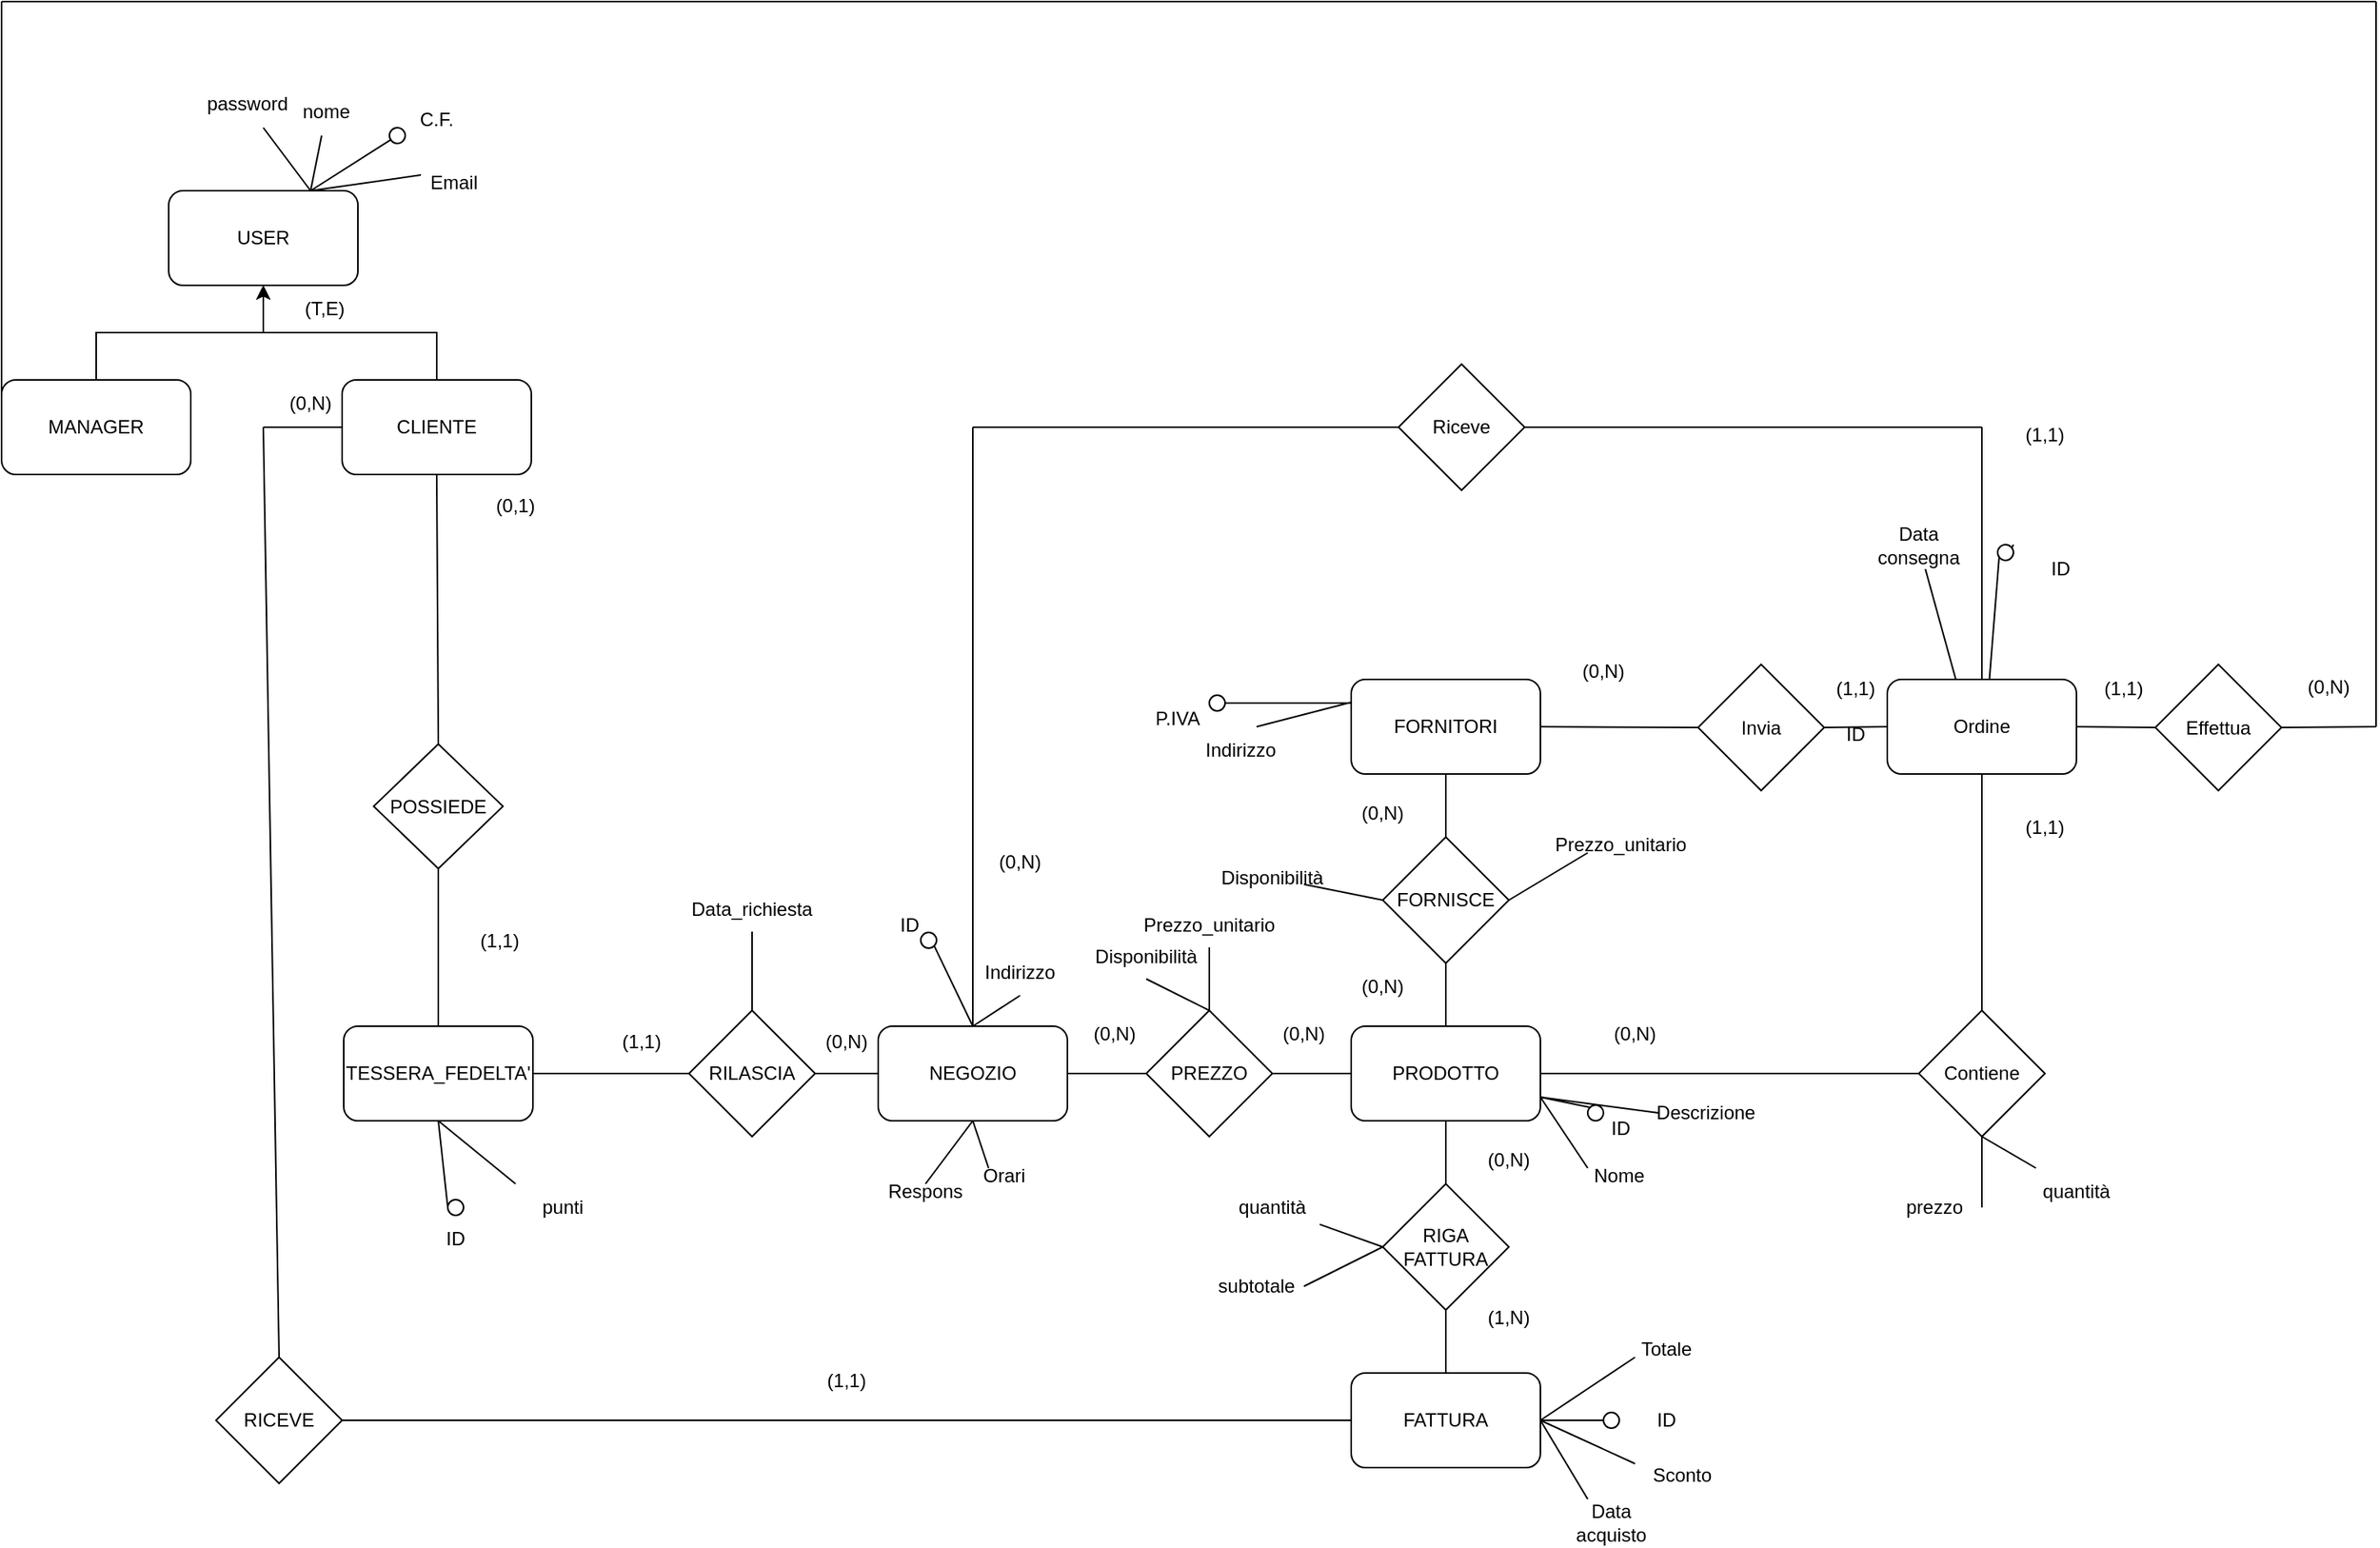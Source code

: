 <mxfile version="28.2.0">
  <diagram name="Pagina-1" id="AKDXOPPKQDUNT3Dliz_G">
    <mxGraphModel dx="1513" dy="1049" grid="1" gridSize="10" guides="1" tooltips="1" connect="1" arrows="1" fold="1" page="1" pageScale="1" pageWidth="827" pageHeight="1169" math="0" shadow="0">
      <root>
        <mxCell id="UuZtzR4BIgISt2Awv7rp-0" />
        <mxCell id="UuZtzR4BIgISt2Awv7rp-1" parent="UuZtzR4BIgISt2Awv7rp-0" />
        <mxCell id="7Egx3-XpAwzuQota39Eh-2" value="USER" style="rounded=1;whiteSpace=wrap;html=1;" vertex="1" parent="UuZtzR4BIgISt2Awv7rp-1">
          <mxGeometry x="400" y="370" width="120" height="60" as="geometry" />
        </mxCell>
        <mxCell id="7Egx3-XpAwzuQota39Eh-6" style="edgeStyle=orthogonalEdgeStyle;rounded=0;orthogonalLoop=1;jettySize=auto;html=1;exitX=0.5;exitY=0;exitDx=0;exitDy=0;entryX=0.5;entryY=1;entryDx=0;entryDy=0;" edge="1" parent="UuZtzR4BIgISt2Awv7rp-1" source="7Egx3-XpAwzuQota39Eh-7" target="7Egx3-XpAwzuQota39Eh-2">
          <mxGeometry relative="1" as="geometry" />
        </mxCell>
        <mxCell id="7Egx3-XpAwzuQota39Eh-7" value="CLIENTE" style="rounded=1;whiteSpace=wrap;html=1;" vertex="1" parent="UuZtzR4BIgISt2Awv7rp-1">
          <mxGeometry x="510" y="490" width="120" height="60" as="geometry" />
        </mxCell>
        <mxCell id="7Egx3-XpAwzuQota39Eh-8" style="edgeStyle=orthogonalEdgeStyle;rounded=0;orthogonalLoop=1;jettySize=auto;html=1;exitX=0.5;exitY=0;exitDx=0;exitDy=0;entryX=0.5;entryY=1;entryDx=0;entryDy=0;" edge="1" parent="UuZtzR4BIgISt2Awv7rp-1" source="7Egx3-XpAwzuQota39Eh-9" target="7Egx3-XpAwzuQota39Eh-2">
          <mxGeometry relative="1" as="geometry" />
        </mxCell>
        <mxCell id="7Egx3-XpAwzuQota39Eh-9" value="MANAGER" style="rounded=1;whiteSpace=wrap;html=1;" vertex="1" parent="UuZtzR4BIgISt2Awv7rp-1">
          <mxGeometry x="294" y="490" width="120" height="60" as="geometry" />
        </mxCell>
        <mxCell id="7Egx3-XpAwzuQota39Eh-12" value="" style="endArrow=none;html=1;rounded=0;exitX=0.5;exitY=0;exitDx=0;exitDy=0;entryX=0.5;entryY=1;entryDx=0;entryDy=0;" edge="1" parent="UuZtzR4BIgISt2Awv7rp-1" source="7Egx3-XpAwzuQota39Eh-124" target="7Egx3-XpAwzuQota39Eh-7">
          <mxGeometry width="50" height="50" relative="1" as="geometry">
            <mxPoint x="570" y="591" as="sourcePoint" />
            <mxPoint x="520" y="480" as="targetPoint" />
          </mxGeometry>
        </mxCell>
        <mxCell id="7Egx3-XpAwzuQota39Eh-13" value="(0,1)" style="text;html=1;align=center;verticalAlign=middle;whiteSpace=wrap;rounded=0;" vertex="1" parent="UuZtzR4BIgISt2Awv7rp-1">
          <mxGeometry x="590" y="554.5" width="60" height="30" as="geometry" />
        </mxCell>
        <mxCell id="7Egx3-XpAwzuQota39Eh-34" value="" style="endArrow=none;html=1;rounded=0;entryX=0;entryY=0.5;entryDx=0;entryDy=0;" edge="1" parent="UuZtzR4BIgISt2Awv7rp-1" target="7Egx3-XpAwzuQota39Eh-7">
          <mxGeometry width="50" height="50" relative="1" as="geometry">
            <mxPoint x="460" y="520" as="sourcePoint" />
            <mxPoint x="490" y="520" as="targetPoint" />
          </mxGeometry>
        </mxCell>
        <mxCell id="7Egx3-XpAwzuQota39Eh-35" value="" style="endArrow=none;html=1;rounded=0;exitX=0.5;exitY=0;exitDx=0;exitDy=0;" edge="1" parent="UuZtzR4BIgISt2Awv7rp-1" source="7Egx3-XpAwzuQota39Eh-151">
          <mxGeometry width="50" height="50" relative="1" as="geometry">
            <mxPoint x="460" y="920" as="sourcePoint" />
            <mxPoint x="460" y="520" as="targetPoint" />
          </mxGeometry>
        </mxCell>
        <mxCell id="7Egx3-XpAwzuQota39Eh-38" value="(0,N)" style="text;html=1;align=center;verticalAlign=middle;whiteSpace=wrap;rounded=0;" vertex="1" parent="UuZtzR4BIgISt2Awv7rp-1">
          <mxGeometry x="460" y="490" width="60" height="30" as="geometry" />
        </mxCell>
        <mxCell id="7Egx3-XpAwzuQota39Eh-46" value="" style="endArrow=none;html=1;rounded=0;exitX=0.75;exitY=0;exitDx=0;exitDy=0;" edge="1" parent="UuZtzR4BIgISt2Awv7rp-1" source="7Egx3-XpAwzuQota39Eh-2" target="7Egx3-XpAwzuQota39Eh-47">
          <mxGeometry width="50" height="50" relative="1" as="geometry">
            <mxPoint x="520" y="340" as="sourcePoint" />
            <mxPoint x="570" y="320" as="targetPoint" />
          </mxGeometry>
        </mxCell>
        <mxCell id="7Egx3-XpAwzuQota39Eh-47" value="" style="ellipse;whiteSpace=wrap;html=1;aspect=fixed;" vertex="1" parent="UuZtzR4BIgISt2Awv7rp-1">
          <mxGeometry x="540" y="330" width="10" height="10" as="geometry" />
        </mxCell>
        <mxCell id="7Egx3-XpAwzuQota39Eh-48" value="C.F." style="text;html=1;align=center;verticalAlign=middle;whiteSpace=wrap;rounded=0;" vertex="1" parent="UuZtzR4BIgISt2Awv7rp-1">
          <mxGeometry x="540" y="310" width="60" height="30" as="geometry" />
        </mxCell>
        <mxCell id="7Egx3-XpAwzuQota39Eh-49" value="" style="endArrow=none;html=1;rounded=0;" edge="1" parent="UuZtzR4BIgISt2Awv7rp-1" target="7Egx3-XpAwzuQota39Eh-50">
          <mxGeometry width="50" height="50" relative="1" as="geometry">
            <mxPoint x="490" y="370" as="sourcePoint" />
            <mxPoint x="500" y="320" as="targetPoint" />
          </mxGeometry>
        </mxCell>
        <mxCell id="7Egx3-XpAwzuQota39Eh-50" value="nome" style="text;html=1;align=center;verticalAlign=middle;whiteSpace=wrap;rounded=0;" vertex="1" parent="UuZtzR4BIgISt2Awv7rp-1">
          <mxGeometry x="470" y="305" width="60" height="30" as="geometry" />
        </mxCell>
        <mxCell id="7Egx3-XpAwzuQota39Eh-69" value="ID" style="text;html=1;align=center;verticalAlign=middle;whiteSpace=wrap;rounded=0;" vertex="1" parent="UuZtzR4BIgISt2Awv7rp-1">
          <mxGeometry x="1440" y="700" width="60" height="30" as="geometry" />
        </mxCell>
        <mxCell id="7Egx3-XpAwzuQota39Eh-102" value="(T,E)" style="text;html=1;align=center;verticalAlign=middle;whiteSpace=wrap;rounded=0;" vertex="1" parent="UuZtzR4BIgISt2Awv7rp-1">
          <mxGeometry x="469" y="430" width="60" height="30" as="geometry" />
        </mxCell>
        <mxCell id="7Egx3-XpAwzuQota39Eh-103" value="" style="endArrow=none;html=1;rounded=0;exitX=0;exitY=0.5;exitDx=0;exitDy=0;" edge="1" parent="UuZtzR4BIgISt2Awv7rp-1" source="7Egx3-XpAwzuQota39Eh-9">
          <mxGeometry width="50" height="50" relative="1" as="geometry">
            <mxPoint x="810" y="600" as="sourcePoint" />
            <mxPoint x="294" y="250" as="targetPoint" />
          </mxGeometry>
        </mxCell>
        <mxCell id="7Egx3-XpAwzuQota39Eh-104" value="" style="endArrow=none;html=1;rounded=0;" edge="1" parent="UuZtzR4BIgISt2Awv7rp-1">
          <mxGeometry width="50" height="50" relative="1" as="geometry">
            <mxPoint x="294" y="250" as="sourcePoint" />
            <mxPoint x="1800" y="250" as="targetPoint" />
          </mxGeometry>
        </mxCell>
        <mxCell id="7Egx3-XpAwzuQota39Eh-109" value="" style="endArrow=none;html=1;rounded=0;fontSize=12;startSize=8;endSize=8;curved=1;exitX=0.75;exitY=0;exitDx=0;exitDy=0;" edge="1" parent="UuZtzR4BIgISt2Awv7rp-1" source="7Egx3-XpAwzuQota39Eh-2">
          <mxGeometry width="50" height="50" relative="1" as="geometry">
            <mxPoint x="500" y="370" as="sourcePoint" />
            <mxPoint x="460" y="330" as="targetPoint" />
          </mxGeometry>
        </mxCell>
        <mxCell id="7Egx3-XpAwzuQota39Eh-110" value="" style="endArrow=none;html=1;rounded=0;fontSize=12;startSize=8;endSize=8;curved=1;exitX=0.75;exitY=0;exitDx=0;exitDy=0;" edge="1" parent="UuZtzR4BIgISt2Awv7rp-1" source="7Egx3-XpAwzuQota39Eh-2">
          <mxGeometry width="50" height="50" relative="1" as="geometry">
            <mxPoint x="490" y="510" as="sourcePoint" />
            <mxPoint x="560" y="360" as="targetPoint" />
          </mxGeometry>
        </mxCell>
        <mxCell id="7Egx3-XpAwzuQota39Eh-111" value="password" style="text;html=1;align=center;verticalAlign=middle;whiteSpace=wrap;rounded=0;" vertex="1" parent="UuZtzR4BIgISt2Awv7rp-1">
          <mxGeometry x="420" y="300" width="60" height="30" as="geometry" />
        </mxCell>
        <mxCell id="7Egx3-XpAwzuQota39Eh-112" value="Email" style="text;html=1;align=center;verticalAlign=middle;whiteSpace=wrap;rounded=0;" vertex="1" parent="UuZtzR4BIgISt2Awv7rp-1">
          <mxGeometry x="551" y="350" width="60" height="30" as="geometry" />
        </mxCell>
        <mxCell id="7Egx3-XpAwzuQota39Eh-118" value="NEGOZIO" style="rounded=1;whiteSpace=wrap;html=1;" vertex="1" parent="UuZtzR4BIgISt2Awv7rp-1">
          <mxGeometry x="850" y="900" width="120" height="60" as="geometry" />
        </mxCell>
        <mxCell id="7Egx3-XpAwzuQota39Eh-119" value="PRODOTTO" style="rounded=1;whiteSpace=wrap;html=1;" vertex="1" parent="UuZtzR4BIgISt2Awv7rp-1">
          <mxGeometry x="1150" y="900" width="120" height="60" as="geometry" />
        </mxCell>
        <mxCell id="7Egx3-XpAwzuQota39Eh-120" value="FORNITORI" style="rounded=1;whiteSpace=wrap;html=1;" vertex="1" parent="UuZtzR4BIgISt2Awv7rp-1">
          <mxGeometry x="1150" y="680" width="120" height="60" as="geometry" />
        </mxCell>
        <mxCell id="7Egx3-XpAwzuQota39Eh-121" value="FATTURA" style="rounded=1;whiteSpace=wrap;html=1;" vertex="1" parent="UuZtzR4BIgISt2Awv7rp-1">
          <mxGeometry x="1150" y="1120" width="120" height="60" as="geometry" />
        </mxCell>
        <mxCell id="7Egx3-XpAwzuQota39Eh-122" value="TESSERA_FEDELTA&#39;" style="rounded=1;whiteSpace=wrap;html=1;" vertex="1" parent="UuZtzR4BIgISt2Awv7rp-1">
          <mxGeometry x="511" y="900" width="120" height="60" as="geometry" />
        </mxCell>
        <mxCell id="7Egx3-XpAwzuQota39Eh-124" value="POSSIEDE" style="rhombus;whiteSpace=wrap;html=1;" vertex="1" parent="UuZtzR4BIgISt2Awv7rp-1">
          <mxGeometry x="530" y="721" width="82" height="79" as="geometry" />
        </mxCell>
        <mxCell id="7Egx3-XpAwzuQota39Eh-125" value="" style="endArrow=none;html=1;rounded=0;exitX=0.5;exitY=0;exitDx=0;exitDy=0;entryX=0.5;entryY=1;entryDx=0;entryDy=0;" edge="1" parent="UuZtzR4BIgISt2Awv7rp-1" source="7Egx3-XpAwzuQota39Eh-122" target="7Egx3-XpAwzuQota39Eh-124">
          <mxGeometry width="50" height="50" relative="1" as="geometry">
            <mxPoint x="550" y="720" as="sourcePoint" />
            <mxPoint x="600" y="670" as="targetPoint" />
          </mxGeometry>
        </mxCell>
        <mxCell id="7Egx3-XpAwzuQota39Eh-128" value="(1,1)" style="text;html=1;align=center;verticalAlign=middle;whiteSpace=wrap;rounded=0;" vertex="1" parent="UuZtzR4BIgISt2Awv7rp-1">
          <mxGeometry x="580" y="830.5" width="60" height="30" as="geometry" />
        </mxCell>
        <mxCell id="7Egx3-XpAwzuQota39Eh-129" value="" style="endArrow=none;html=1;rounded=0;exitX=1;exitY=0.5;exitDx=0;exitDy=0;entryX=0;entryY=0.5;entryDx=0;entryDy=0;" edge="1" parent="UuZtzR4BIgISt2Awv7rp-1" source="7Egx3-XpAwzuQota39Eh-118" target="7Egx3-XpAwzuQota39Eh-130">
          <mxGeometry width="50" height="50" relative="1" as="geometry">
            <mxPoint x="970" y="940" as="sourcePoint" />
            <mxPoint x="1020" y="890" as="targetPoint" />
          </mxGeometry>
        </mxCell>
        <mxCell id="7Egx3-XpAwzuQota39Eh-130" value="PREZZO" style="rhombus;whiteSpace=wrap;html=1;" vertex="1" parent="UuZtzR4BIgISt2Awv7rp-1">
          <mxGeometry x="1020" y="890" width="80" height="80" as="geometry" />
        </mxCell>
        <mxCell id="7Egx3-XpAwzuQota39Eh-131" value="" style="endArrow=none;html=1;rounded=0;entryX=0;entryY=0.5;entryDx=0;entryDy=0;exitX=1;exitY=0.5;exitDx=0;exitDy=0;" edge="1" parent="UuZtzR4BIgISt2Awv7rp-1" source="7Egx3-XpAwzuQota39Eh-130" target="7Egx3-XpAwzuQota39Eh-119">
          <mxGeometry width="50" height="50" relative="1" as="geometry">
            <mxPoint x="1100" y="930" as="sourcePoint" />
            <mxPoint x="1150" y="880" as="targetPoint" />
          </mxGeometry>
        </mxCell>
        <mxCell id="7Egx3-XpAwzuQota39Eh-132" value="FORNISCE" style="rhombus;whiteSpace=wrap;html=1;" vertex="1" parent="UuZtzR4BIgISt2Awv7rp-1">
          <mxGeometry x="1170" y="780" width="80" height="80" as="geometry" />
        </mxCell>
        <mxCell id="7Egx3-XpAwzuQota39Eh-133" value="" style="endArrow=none;html=1;rounded=0;exitX=0.5;exitY=0;exitDx=0;exitDy=0;entryX=0.5;entryY=1;entryDx=0;entryDy=0;" edge="1" parent="UuZtzR4BIgISt2Awv7rp-1" source="7Egx3-XpAwzuQota39Eh-119" target="7Egx3-XpAwzuQota39Eh-132">
          <mxGeometry width="50" height="50" relative="1" as="geometry">
            <mxPoint x="1280" y="930" as="sourcePoint" />
            <mxPoint x="1330" y="880" as="targetPoint" />
          </mxGeometry>
        </mxCell>
        <mxCell id="7Egx3-XpAwzuQota39Eh-134" value="" style="endArrow=none;html=1;rounded=0;exitX=0.5;exitY=0;exitDx=0;exitDy=0;entryX=0.5;entryY=1;entryDx=0;entryDy=0;" edge="1" parent="UuZtzR4BIgISt2Awv7rp-1" source="7Egx3-XpAwzuQota39Eh-132" target="7Egx3-XpAwzuQota39Eh-120">
          <mxGeometry width="50" height="50" relative="1" as="geometry">
            <mxPoint x="1400" y="930" as="sourcePoint" />
            <mxPoint x="1450" y="880" as="targetPoint" />
          </mxGeometry>
        </mxCell>
        <mxCell id="7Egx3-XpAwzuQota39Eh-135" value="RILASCIA" style="rhombus;whiteSpace=wrap;html=1;" vertex="1" parent="UuZtzR4BIgISt2Awv7rp-1">
          <mxGeometry x="730" y="890" width="80" height="80" as="geometry" />
        </mxCell>
        <mxCell id="7Egx3-XpAwzuQota39Eh-136" value="" style="endArrow=none;html=1;rounded=0;exitX=1;exitY=0.5;exitDx=0;exitDy=0;entryX=0;entryY=0.5;entryDx=0;entryDy=0;" edge="1" parent="UuZtzR4BIgISt2Awv7rp-1" source="7Egx3-XpAwzuQota39Eh-122" target="7Egx3-XpAwzuQota39Eh-135">
          <mxGeometry width="50" height="50" relative="1" as="geometry">
            <mxPoint x="725" y="930" as="sourcePoint" />
            <mxPoint x="775" y="880" as="targetPoint" />
          </mxGeometry>
        </mxCell>
        <mxCell id="7Egx3-XpAwzuQota39Eh-137" value="" style="endArrow=none;html=1;rounded=0;exitX=1;exitY=0.5;exitDx=0;exitDy=0;entryX=0;entryY=0.5;entryDx=0;entryDy=0;" edge="1" parent="UuZtzR4BIgISt2Awv7rp-1" source="7Egx3-XpAwzuQota39Eh-135" target="7Egx3-XpAwzuQota39Eh-118">
          <mxGeometry width="50" height="50" relative="1" as="geometry">
            <mxPoint x="790" y="890" as="sourcePoint" />
            <mxPoint x="840" y="840" as="targetPoint" />
          </mxGeometry>
        </mxCell>
        <mxCell id="7Egx3-XpAwzuQota39Eh-138" value="RIGA FATTURA" style="rhombus;whiteSpace=wrap;html=1;" vertex="1" parent="UuZtzR4BIgISt2Awv7rp-1">
          <mxGeometry x="1170" y="1000" width="80" height="80" as="geometry" />
        </mxCell>
        <mxCell id="7Egx3-XpAwzuQota39Eh-139" value="" style="endArrow=none;html=1;rounded=0;exitX=0.5;exitY=0;exitDx=0;exitDy=0;entryX=0.5;entryY=1;entryDx=0;entryDy=0;" edge="1" parent="UuZtzR4BIgISt2Awv7rp-1" source="7Egx3-XpAwzuQota39Eh-138" target="7Egx3-XpAwzuQota39Eh-119">
          <mxGeometry width="50" height="50" relative="1" as="geometry">
            <mxPoint x="1140" y="990" as="sourcePoint" />
            <mxPoint x="1190" y="940" as="targetPoint" />
          </mxGeometry>
        </mxCell>
        <mxCell id="7Egx3-XpAwzuQota39Eh-140" value="" style="endArrow=none;html=1;rounded=0;entryX=0.5;entryY=0;entryDx=0;entryDy=0;exitX=0.5;exitY=1;exitDx=0;exitDy=0;" edge="1" parent="UuZtzR4BIgISt2Awv7rp-1" source="7Egx3-XpAwzuQota39Eh-138" target="7Egx3-XpAwzuQota39Eh-121">
          <mxGeometry width="50" height="50" relative="1" as="geometry">
            <mxPoint x="1170" y="1100" as="sourcePoint" />
            <mxPoint x="1190" y="940" as="targetPoint" />
          </mxGeometry>
        </mxCell>
        <mxCell id="7Egx3-XpAwzuQota39Eh-141" value="Invia" style="rhombus;whiteSpace=wrap;html=1;" vertex="1" parent="UuZtzR4BIgISt2Awv7rp-1">
          <mxGeometry x="1370" y="670.5" width="80" height="80" as="geometry" />
        </mxCell>
        <mxCell id="7Egx3-XpAwzuQota39Eh-142" value="" style="endArrow=none;html=1;rounded=0;exitX=1;exitY=0.5;exitDx=0;exitDy=0;entryX=0;entryY=0.5;entryDx=0;entryDy=0;" edge="1" parent="UuZtzR4BIgISt2Awv7rp-1" source="7Egx3-XpAwzuQota39Eh-120" target="7Egx3-XpAwzuQota39Eh-141">
          <mxGeometry width="50" height="50" relative="1" as="geometry">
            <mxPoint x="1140" y="990" as="sourcePoint" />
            <mxPoint x="1190" y="940" as="targetPoint" />
          </mxGeometry>
        </mxCell>
        <mxCell id="7Egx3-XpAwzuQota39Eh-143" value="" style="endArrow=none;html=1;rounded=0;exitX=1;exitY=0.5;exitDx=0;exitDy=0;entryX=0;entryY=0.5;entryDx=0;entryDy=0;" edge="1" parent="UuZtzR4BIgISt2Awv7rp-1" source="7Egx3-XpAwzuQota39Eh-119" target="7Egx3-XpAwzuQota39Eh-224">
          <mxGeometry width="50" height="50" relative="1" as="geometry">
            <mxPoint x="1140" y="990" as="sourcePoint" />
            <mxPoint x="1430" y="930" as="targetPoint" />
          </mxGeometry>
        </mxCell>
        <mxCell id="7Egx3-XpAwzuQota39Eh-144" value="(0,N)" style="text;html=1;align=center;verticalAlign=middle;whiteSpace=wrap;rounded=0;" vertex="1" parent="UuZtzR4BIgISt2Awv7rp-1">
          <mxGeometry x="810" y="900" width="40" height="20" as="geometry" />
        </mxCell>
        <mxCell id="7Egx3-XpAwzuQota39Eh-145" value="(1,1)" style="text;html=1;align=center;verticalAlign=middle;whiteSpace=wrap;rounded=0;" vertex="1" parent="UuZtzR4BIgISt2Awv7rp-1">
          <mxGeometry x="680" y="900" width="40" height="20" as="geometry" />
        </mxCell>
        <mxCell id="7Egx3-XpAwzuQota39Eh-146" value="(0,N)" style="text;html=1;align=center;verticalAlign=middle;whiteSpace=wrap;rounded=0;" vertex="1" parent="UuZtzR4BIgISt2Awv7rp-1">
          <mxGeometry x="970" y="890" width="60" height="30" as="geometry" />
        </mxCell>
        <mxCell id="7Egx3-XpAwzuQota39Eh-147" value="(0,N)" style="text;html=1;align=center;verticalAlign=middle;whiteSpace=wrap;rounded=0;" vertex="1" parent="UuZtzR4BIgISt2Awv7rp-1">
          <mxGeometry x="1090" y="890" width="60" height="30" as="geometry" />
        </mxCell>
        <mxCell id="7Egx3-XpAwzuQota39Eh-150" value="" style="endArrow=none;html=1;rounded=0;entryX=0;entryY=0.5;entryDx=0;entryDy=0;exitX=1;exitY=0.5;exitDx=0;exitDy=0;" edge="1" parent="UuZtzR4BIgISt2Awv7rp-1" source="7Egx3-XpAwzuQota39Eh-151" target="7Egx3-XpAwzuQota39Eh-121">
          <mxGeometry width="50" height="50" relative="1" as="geometry">
            <mxPoint x="630" y="1150" as="sourcePoint" />
            <mxPoint x="850" y="930" as="targetPoint" />
          </mxGeometry>
        </mxCell>
        <mxCell id="7Egx3-XpAwzuQota39Eh-151" value="RICEVE" style="rhombus;whiteSpace=wrap;html=1;" vertex="1" parent="UuZtzR4BIgISt2Awv7rp-1">
          <mxGeometry x="430" y="1110" width="80" height="80" as="geometry" />
        </mxCell>
        <mxCell id="7Egx3-XpAwzuQota39Eh-153" value="(1,1)" style="text;html=1;align=center;verticalAlign=middle;whiteSpace=wrap;rounded=0;" vertex="1" parent="UuZtzR4BIgISt2Awv7rp-1">
          <mxGeometry x="800" y="1110" width="60" height="30" as="geometry" />
        </mxCell>
        <mxCell id="7Egx3-XpAwzuQota39Eh-154" value="(1,N)" style="text;html=1;align=center;verticalAlign=middle;whiteSpace=wrap;rounded=0;" vertex="1" parent="UuZtzR4BIgISt2Awv7rp-1">
          <mxGeometry x="1220" y="1070" width="60" height="30" as="geometry" />
        </mxCell>
        <mxCell id="7Egx3-XpAwzuQota39Eh-155" value="(0,N)" style="text;html=1;align=center;verticalAlign=middle;whiteSpace=wrap;rounded=0;" vertex="1" parent="UuZtzR4BIgISt2Awv7rp-1">
          <mxGeometry x="1220" y="970" width="60" height="30" as="geometry" />
        </mxCell>
        <mxCell id="7Egx3-XpAwzuQota39Eh-156" value="(0,N)" style="text;html=1;align=center;verticalAlign=middle;whiteSpace=wrap;rounded=0;" vertex="1" parent="UuZtzR4BIgISt2Awv7rp-1">
          <mxGeometry x="1140" y="860" width="60" height="30" as="geometry" />
        </mxCell>
        <mxCell id="7Egx3-XpAwzuQota39Eh-157" value="(0,N)" style="text;html=1;align=center;verticalAlign=middle;whiteSpace=wrap;rounded=0;" vertex="1" parent="UuZtzR4BIgISt2Awv7rp-1">
          <mxGeometry x="1140" y="750" width="60" height="30" as="geometry" />
        </mxCell>
        <mxCell id="7Egx3-XpAwzuQota39Eh-158" value="(0,N)" style="text;html=1;align=center;verticalAlign=middle;whiteSpace=wrap;rounded=0;" vertex="1" parent="UuZtzR4BIgISt2Awv7rp-1">
          <mxGeometry x="1280" y="660" width="60" height="30" as="geometry" />
        </mxCell>
        <mxCell id="7Egx3-XpAwzuQota39Eh-159" value="(0,N)" style="text;html=1;align=center;verticalAlign=middle;whiteSpace=wrap;rounded=0;" vertex="1" parent="UuZtzR4BIgISt2Awv7rp-1">
          <mxGeometry x="1300" y="890" width="60" height="30" as="geometry" />
        </mxCell>
        <mxCell id="7Egx3-XpAwzuQota39Eh-165" value="" style="endArrow=none;html=1;rounded=0;entryX=0.5;entryY=1;entryDx=0;entryDy=0;exitX=0;exitY=0.5;exitDx=0;exitDy=0;" edge="1" parent="UuZtzR4BIgISt2Awv7rp-1" target="7Egx3-XpAwzuQota39Eh-122" source="7Egx3-XpAwzuQota39Eh-166">
          <mxGeometry width="50" height="50" relative="1" as="geometry">
            <mxPoint x="650" y="1000" as="sourcePoint" />
            <mxPoint x="659" y="980" as="targetPoint" />
          </mxGeometry>
        </mxCell>
        <mxCell id="7Egx3-XpAwzuQota39Eh-166" value="" style="ellipse;whiteSpace=wrap;html=1;aspect=fixed;" vertex="1" parent="UuZtzR4BIgISt2Awv7rp-1">
          <mxGeometry x="577" y="1010" width="10" height="10" as="geometry" />
        </mxCell>
        <mxCell id="7Egx3-XpAwzuQota39Eh-167" value="ID" style="text;html=1;align=center;verticalAlign=middle;whiteSpace=wrap;rounded=0;" vertex="1" parent="UuZtzR4BIgISt2Awv7rp-1">
          <mxGeometry x="552" y="1020" width="60" height="30" as="geometry" />
        </mxCell>
        <mxCell id="7Egx3-XpAwzuQota39Eh-168" value="" style="endArrow=none;html=1;rounded=0;exitX=0.5;exitY=1;exitDx=0;exitDy=0;entryX=0;entryY=0;entryDx=0;entryDy=0;" edge="1" parent="UuZtzR4BIgISt2Awv7rp-1" source="7Egx3-XpAwzuQota39Eh-122" target="7Egx3-XpAwzuQota39Eh-169">
          <mxGeometry width="50" height="50" relative="1" as="geometry">
            <mxPoint x="720" y="950" as="sourcePoint" />
            <mxPoint x="680" y="990" as="targetPoint" />
          </mxGeometry>
        </mxCell>
        <mxCell id="7Egx3-XpAwzuQota39Eh-169" value="punti" style="text;html=1;align=center;verticalAlign=middle;whiteSpace=wrap;rounded=0;" vertex="1" parent="UuZtzR4BIgISt2Awv7rp-1">
          <mxGeometry x="620" y="1000" width="60" height="30" as="geometry" />
        </mxCell>
        <mxCell id="7Egx3-XpAwzuQota39Eh-170" value="" style="endArrow=none;html=1;rounded=0;entryX=0.5;entryY=0;entryDx=0;entryDy=0;exitX=1;exitY=1;exitDx=0;exitDy=0;" edge="1" parent="UuZtzR4BIgISt2Awv7rp-1" source="7Egx3-XpAwzuQota39Eh-171" target="7Egx3-XpAwzuQota39Eh-118">
          <mxGeometry width="50" height="50" relative="1" as="geometry">
            <mxPoint x="880" y="850" as="sourcePoint" />
            <mxPoint x="900" y="890" as="targetPoint" />
          </mxGeometry>
        </mxCell>
        <mxCell id="7Egx3-XpAwzuQota39Eh-171" value="" style="ellipse;whiteSpace=wrap;html=1;aspect=fixed;" vertex="1" parent="UuZtzR4BIgISt2Awv7rp-1">
          <mxGeometry x="877" y="840.5" width="10" height="10" as="geometry" />
        </mxCell>
        <mxCell id="7Egx3-XpAwzuQota39Eh-172" value="" style="ellipse;whiteSpace=wrap;html=1;aspect=fixed;" vertex="1" parent="UuZtzR4BIgISt2Awv7rp-1">
          <mxGeometry x="1300" y="950" width="10" height="10" as="geometry" />
        </mxCell>
        <mxCell id="7Egx3-XpAwzuQota39Eh-173" value="" style="endArrow=none;html=1;rounded=0;exitX=1;exitY=0.75;exitDx=0;exitDy=0;entryX=0;entryY=0;entryDx=0;entryDy=0;" edge="1" parent="UuZtzR4BIgISt2Awv7rp-1" source="7Egx3-XpAwzuQota39Eh-119" target="7Egx3-XpAwzuQota39Eh-172">
          <mxGeometry width="50" height="50" relative="1" as="geometry">
            <mxPoint x="1060" y="940" as="sourcePoint" />
            <mxPoint x="1110" y="890" as="targetPoint" />
          </mxGeometry>
        </mxCell>
        <mxCell id="7Egx3-XpAwzuQota39Eh-174" value="" style="endArrow=none;html=1;rounded=0;entryX=0;entryY=0.25;entryDx=0;entryDy=0;" edge="1" parent="UuZtzR4BIgISt2Awv7rp-1" target="7Egx3-XpAwzuQota39Eh-120">
          <mxGeometry width="50" height="50" relative="1" as="geometry">
            <mxPoint x="1070" y="695" as="sourcePoint" />
            <mxPoint x="1110" y="890" as="targetPoint" />
          </mxGeometry>
        </mxCell>
        <mxCell id="7Egx3-XpAwzuQota39Eh-175" value="" style="endArrow=none;html=1;rounded=0;exitX=0;exitY=0;exitDx=0;exitDy=0;entryX=0.5;entryY=1;entryDx=0;entryDy=0;" edge="1" parent="UuZtzR4BIgISt2Awv7rp-1" source="7Egx3-XpAwzuQota39Eh-223" target="7Egx3-XpAwzuQota39Eh-216">
          <mxGeometry width="50" height="50" relative="1" as="geometry">
            <mxPoint x="1690" y="820.5" as="sourcePoint" />
            <mxPoint x="1610" y="780" as="targetPoint" />
          </mxGeometry>
        </mxCell>
        <mxCell id="7Egx3-XpAwzuQota39Eh-176" value="" style="endArrow=none;html=1;rounded=0;exitX=1;exitY=0.5;exitDx=0;exitDy=0;" edge="1" parent="UuZtzR4BIgISt2Awv7rp-1" source="7Egx3-XpAwzuQota39Eh-121">
          <mxGeometry width="50" height="50" relative="1" as="geometry">
            <mxPoint x="1240" y="940" as="sourcePoint" />
            <mxPoint x="1310" y="1150" as="targetPoint" />
          </mxGeometry>
        </mxCell>
        <mxCell id="7Egx3-XpAwzuQota39Eh-177" value="" style="ellipse;whiteSpace=wrap;html=1;aspect=fixed;" vertex="1" parent="UuZtzR4BIgISt2Awv7rp-1">
          <mxGeometry x="1310" y="1145" width="10" height="10" as="geometry" />
        </mxCell>
        <mxCell id="7Egx3-XpAwzuQota39Eh-178" value="" style="ellipse;whiteSpace=wrap;html=1;aspect=fixed;" vertex="1" parent="UuZtzR4BIgISt2Awv7rp-1">
          <mxGeometry x="1060" y="690" width="10" height="10" as="geometry" />
        </mxCell>
        <mxCell id="7Egx3-XpAwzuQota39Eh-179" value="ID" style="text;html=1;align=center;verticalAlign=middle;whiteSpace=wrap;rounded=0;" vertex="1" parent="UuZtzR4BIgISt2Awv7rp-1">
          <mxGeometry x="1320" y="1135" width="60" height="30" as="geometry" />
        </mxCell>
        <mxCell id="7Egx3-XpAwzuQota39Eh-180" value="ID" style="text;html=1;align=center;verticalAlign=middle;whiteSpace=wrap;rounded=0;" vertex="1" parent="UuZtzR4BIgISt2Awv7rp-1">
          <mxGeometry x="1291" y="950" width="60" height="30" as="geometry" />
        </mxCell>
        <mxCell id="7Egx3-XpAwzuQota39Eh-181" value="P.IVA" style="text;html=1;align=center;verticalAlign=middle;whiteSpace=wrap;rounded=0;" vertex="1" parent="UuZtzR4BIgISt2Awv7rp-1">
          <mxGeometry x="1010" y="690" width="60" height="30" as="geometry" />
        </mxCell>
        <mxCell id="7Egx3-XpAwzuQota39Eh-182" value="ID" style="text;html=1;align=center;verticalAlign=middle;whiteSpace=wrap;rounded=0;" vertex="1" parent="UuZtzR4BIgISt2Awv7rp-1">
          <mxGeometry x="1570" y="594.5" width="60" height="30" as="geometry" />
        </mxCell>
        <mxCell id="7Egx3-XpAwzuQota39Eh-183" value="ID" style="text;html=1;align=center;verticalAlign=middle;whiteSpace=wrap;rounded=0;" vertex="1" parent="UuZtzR4BIgISt2Awv7rp-1">
          <mxGeometry x="840" y="820.5" width="60" height="30" as="geometry" />
        </mxCell>
        <mxCell id="7Egx3-XpAwzuQota39Eh-184" value="" style="endArrow=none;html=1;rounded=0;exitX=0.5;exitY=0;exitDx=0;exitDy=0;entryX=0.5;entryY=1;entryDx=0;entryDy=0;" edge="1" parent="UuZtzR4BIgISt2Awv7rp-1" source="7Egx3-XpAwzuQota39Eh-118" target="7Egx3-XpAwzuQota39Eh-185">
          <mxGeometry width="50" height="50" relative="1" as="geometry">
            <mxPoint x="970" y="930" as="sourcePoint" />
            <mxPoint x="910" y="870" as="targetPoint" />
          </mxGeometry>
        </mxCell>
        <mxCell id="7Egx3-XpAwzuQota39Eh-185" value="Indirizzo" style="text;html=1;align=center;verticalAlign=middle;whiteSpace=wrap;rounded=0;" vertex="1" parent="UuZtzR4BIgISt2Awv7rp-1">
          <mxGeometry x="910" y="850.5" width="60" height="30" as="geometry" />
        </mxCell>
        <mxCell id="7Egx3-XpAwzuQota39Eh-186" value="" style="endArrow=none;html=1;rounded=0;exitX=0.5;exitY=1;exitDx=0;exitDy=0;" edge="1" parent="UuZtzR4BIgISt2Awv7rp-1" source="7Egx3-XpAwzuQota39Eh-118">
          <mxGeometry width="50" height="50" relative="1" as="geometry">
            <mxPoint x="880" y="910" as="sourcePoint" />
            <mxPoint x="880" y="1000" as="targetPoint" />
          </mxGeometry>
        </mxCell>
        <mxCell id="7Egx3-XpAwzuQota39Eh-187" value="Respons" style="text;html=1;align=center;verticalAlign=middle;whiteSpace=wrap;rounded=0;" vertex="1" parent="UuZtzR4BIgISt2Awv7rp-1">
          <mxGeometry x="850" y="990" width="60" height="30" as="geometry" />
        </mxCell>
        <mxCell id="7Egx3-XpAwzuQota39Eh-188" value="" style="endArrow=none;html=1;rounded=0;exitX=0.5;exitY=1;exitDx=0;exitDy=0;" edge="1" parent="UuZtzR4BIgISt2Awv7rp-1" source="7Egx3-XpAwzuQota39Eh-118">
          <mxGeometry width="50" height="50" relative="1" as="geometry">
            <mxPoint x="880" y="910" as="sourcePoint" />
            <mxPoint x="920" y="990" as="targetPoint" />
          </mxGeometry>
        </mxCell>
        <mxCell id="7Egx3-XpAwzuQota39Eh-189" value="Orari" style="text;html=1;align=center;verticalAlign=middle;whiteSpace=wrap;rounded=0;" vertex="1" parent="UuZtzR4BIgISt2Awv7rp-1">
          <mxGeometry x="900" y="980" width="60" height="30" as="geometry" />
        </mxCell>
        <mxCell id="7Egx3-XpAwzuQota39Eh-190" value="" style="endArrow=none;html=1;rounded=0;" edge="1" parent="UuZtzR4BIgISt2Awv7rp-1">
          <mxGeometry width="50" height="50" relative="1" as="geometry">
            <mxPoint x="1090" y="710" as="sourcePoint" />
            <mxPoint x="1150" y="694.5" as="targetPoint" />
          </mxGeometry>
        </mxCell>
        <mxCell id="7Egx3-XpAwzuQota39Eh-191" value="Indirizzo" style="text;html=1;align=center;verticalAlign=middle;whiteSpace=wrap;rounded=0;" vertex="1" parent="UuZtzR4BIgISt2Awv7rp-1">
          <mxGeometry x="1050" y="710" width="60" height="30" as="geometry" />
        </mxCell>
        <mxCell id="7Egx3-XpAwzuQota39Eh-192" value="" style="endArrow=none;html=1;rounded=0;entryX=1;entryY=0.75;entryDx=0;entryDy=0;" edge="1" parent="UuZtzR4BIgISt2Awv7rp-1" target="7Egx3-XpAwzuQota39Eh-119">
          <mxGeometry width="50" height="50" relative="1" as="geometry">
            <mxPoint x="1300" y="990" as="sourcePoint" />
            <mxPoint x="1360" y="980" as="targetPoint" />
          </mxGeometry>
        </mxCell>
        <mxCell id="7Egx3-XpAwzuQota39Eh-193" value="Nome" style="text;html=1;align=center;verticalAlign=middle;whiteSpace=wrap;rounded=0;" vertex="1" parent="UuZtzR4BIgISt2Awv7rp-1">
          <mxGeometry x="1290" y="980" width="60" height="30" as="geometry" />
        </mxCell>
        <mxCell id="7Egx3-XpAwzuQota39Eh-194" value="" style="endArrow=none;html=1;rounded=0;exitX=1;exitY=0.75;exitDx=0;exitDy=0;entryX=0;entryY=0.5;entryDx=0;entryDy=0;" edge="1" parent="UuZtzR4BIgISt2Awv7rp-1" source="7Egx3-XpAwzuQota39Eh-119" target="7Egx3-XpAwzuQota39Eh-195">
          <mxGeometry width="50" height="50" relative="1" as="geometry">
            <mxPoint x="980" y="910" as="sourcePoint" />
            <mxPoint x="1330" y="940" as="targetPoint" />
          </mxGeometry>
        </mxCell>
        <mxCell id="7Egx3-XpAwzuQota39Eh-195" value="Descrizione" style="text;html=1;align=center;verticalAlign=middle;whiteSpace=wrap;rounded=0;" vertex="1" parent="UuZtzR4BIgISt2Awv7rp-1">
          <mxGeometry x="1345" y="940" width="60" height="30" as="geometry" />
        </mxCell>
        <mxCell id="7Egx3-XpAwzuQota39Eh-196" value="" style="endArrow=none;html=1;rounded=0;entryX=0.5;entryY=1;entryDx=0;entryDy=0;" edge="1" parent="UuZtzR4BIgISt2Awv7rp-1" source="7Egx3-XpAwzuQota39Eh-213" target="7Egx3-XpAwzuQota39Eh-216">
          <mxGeometry width="50" height="50" relative="1" as="geometry">
            <mxPoint x="1630" y="830.5" as="sourcePoint" />
            <mxPoint x="1530" y="850" as="targetPoint" />
          </mxGeometry>
        </mxCell>
        <mxCell id="7Egx3-XpAwzuQota39Eh-197" value="" style="endArrow=none;html=1;rounded=0;entryX=1;entryY=0.5;entryDx=0;entryDy=0;exitX=0;exitY=0.25;exitDx=0;exitDy=0;" edge="1" parent="UuZtzR4BIgISt2Awv7rp-1" source="7Egx3-XpAwzuQota39Eh-200" target="7Egx3-XpAwzuQota39Eh-121">
          <mxGeometry width="50" height="50" relative="1" as="geometry">
            <mxPoint x="1320" y="1190" as="sourcePoint" />
            <mxPoint x="1310" y="1165" as="targetPoint" />
          </mxGeometry>
        </mxCell>
        <mxCell id="7Egx3-XpAwzuQota39Eh-198" value="" style="endArrow=none;html=1;rounded=0;exitX=1;exitY=0.5;exitDx=0;exitDy=0;" edge="1" parent="UuZtzR4BIgISt2Awv7rp-1" source="7Egx3-XpAwzuQota39Eh-121">
          <mxGeometry width="50" height="50" relative="1" as="geometry">
            <mxPoint x="1150" y="1110" as="sourcePoint" />
            <mxPoint x="1300" y="1200" as="targetPoint" />
          </mxGeometry>
        </mxCell>
        <mxCell id="7Egx3-XpAwzuQota39Eh-199" value="Data acquisto" style="text;html=1;align=center;verticalAlign=middle;whiteSpace=wrap;rounded=0;" vertex="1" parent="UuZtzR4BIgISt2Awv7rp-1">
          <mxGeometry x="1285" y="1200" width="60" height="30" as="geometry" />
        </mxCell>
        <mxCell id="7Egx3-XpAwzuQota39Eh-200" value="Sconto" style="text;html=1;align=center;verticalAlign=middle;whiteSpace=wrap;rounded=0;" vertex="1" parent="UuZtzR4BIgISt2Awv7rp-1">
          <mxGeometry x="1330" y="1170" width="60" height="30" as="geometry" />
        </mxCell>
        <mxCell id="7Egx3-XpAwzuQota39Eh-201" value="" style="endArrow=none;html=1;rounded=0;exitX=1;exitY=0.5;exitDx=0;exitDy=0;" edge="1" parent="UuZtzR4BIgISt2Awv7rp-1" source="7Egx3-XpAwzuQota39Eh-121">
          <mxGeometry width="50" height="50" relative="1" as="geometry">
            <mxPoint x="1150" y="1110" as="sourcePoint" />
            <mxPoint x="1330" y="1110" as="targetPoint" />
          </mxGeometry>
        </mxCell>
        <mxCell id="7Egx3-XpAwzuQota39Eh-202" value="Totale" style="text;html=1;align=center;verticalAlign=middle;whiteSpace=wrap;rounded=0;" vertex="1" parent="UuZtzR4BIgISt2Awv7rp-1">
          <mxGeometry x="1320" y="1090" width="60" height="30" as="geometry" />
        </mxCell>
        <mxCell id="7Egx3-XpAwzuQota39Eh-203" value="" style="endArrow=none;html=1;rounded=0;exitX=0.5;exitY=0;exitDx=0;exitDy=0;" edge="1" parent="UuZtzR4BIgISt2Awv7rp-1" source="7Egx3-XpAwzuQota39Eh-130">
          <mxGeometry width="50" height="50" relative="1" as="geometry">
            <mxPoint x="1090" y="910" as="sourcePoint" />
            <mxPoint x="1060" y="850" as="targetPoint" />
          </mxGeometry>
        </mxCell>
        <mxCell id="7Egx3-XpAwzuQota39Eh-204" value="Prezzo_unitario" style="text;html=1;align=center;verticalAlign=middle;whiteSpace=wrap;rounded=0;" vertex="1" parent="UuZtzR4BIgISt2Awv7rp-1">
          <mxGeometry x="1030" y="820.5" width="60" height="30" as="geometry" />
        </mxCell>
        <mxCell id="7Egx3-XpAwzuQota39Eh-205" value="" style="endArrow=none;html=1;rounded=0;entryX=0;entryY=0.5;entryDx=0;entryDy=0;" edge="1" parent="UuZtzR4BIgISt2Awv7rp-1" target="7Egx3-XpAwzuQota39Eh-132">
          <mxGeometry width="50" height="50" relative="1" as="geometry">
            <mxPoint x="1120" y="810" as="sourcePoint" />
            <mxPoint x="1160" y="810" as="targetPoint" />
          </mxGeometry>
        </mxCell>
        <mxCell id="7Egx3-XpAwzuQota39Eh-206" value="Disponibilità" style="text;html=1;align=center;verticalAlign=middle;whiteSpace=wrap;rounded=0;" vertex="1" parent="UuZtzR4BIgISt2Awv7rp-1">
          <mxGeometry x="1070" y="790.5" width="60" height="30" as="geometry" />
        </mxCell>
        <mxCell id="7Egx3-XpAwzuQota39Eh-207" value="" style="endArrow=none;html=1;rounded=0;" edge="1" parent="UuZtzR4BIgISt2Awv7rp-1">
          <mxGeometry width="50" height="50" relative="1" as="geometry">
            <mxPoint x="770" y="890" as="sourcePoint" />
            <mxPoint x="770" y="840" as="targetPoint" />
          </mxGeometry>
        </mxCell>
        <mxCell id="7Egx3-XpAwzuQota39Eh-208" value="Data_richiesta" style="text;html=1;align=center;verticalAlign=middle;whiteSpace=wrap;rounded=0;" vertex="1" parent="UuZtzR4BIgISt2Awv7rp-1">
          <mxGeometry x="740" y="810.5" width="60" height="30" as="geometry" />
        </mxCell>
        <mxCell id="7Egx3-XpAwzuQota39Eh-209" value="" style="endArrow=none;html=1;rounded=0;entryX=0;entryY=0.5;entryDx=0;entryDy=0;" edge="1" parent="UuZtzR4BIgISt2Awv7rp-1" source="7Egx3-XpAwzuQota39Eh-210" target="7Egx3-XpAwzuQota39Eh-138">
          <mxGeometry width="50" height="50" relative="1" as="geometry">
            <mxPoint x="1120" y="1040" as="sourcePoint" />
            <mxPoint x="1150" y="1050" as="targetPoint" />
          </mxGeometry>
        </mxCell>
        <mxCell id="7Egx3-XpAwzuQota39Eh-210" value="&lt;div&gt;quantità&lt;/div&gt;" style="text;html=1;align=center;verticalAlign=middle;whiteSpace=wrap;rounded=0;" vertex="1" parent="UuZtzR4BIgISt2Awv7rp-1">
          <mxGeometry x="1070" y="1000" width="60" height="30" as="geometry" />
        </mxCell>
        <mxCell id="7Egx3-XpAwzuQota39Eh-211" value="" style="endArrow=none;html=1;rounded=0;entryX=0;entryY=0.5;entryDx=0;entryDy=0;exitX=1;exitY=0.5;exitDx=0;exitDy=0;" edge="1" parent="UuZtzR4BIgISt2Awv7rp-1" source="7Egx3-XpAwzuQota39Eh-212" target="7Egx3-XpAwzuQota39Eh-138">
          <mxGeometry width="50" height="50" relative="1" as="geometry">
            <mxPoint x="1100" y="1050" as="sourcePoint" />
            <mxPoint x="1000" y="910" as="targetPoint" />
          </mxGeometry>
        </mxCell>
        <mxCell id="7Egx3-XpAwzuQota39Eh-212" value="subtotale" style="text;html=1;align=center;verticalAlign=middle;whiteSpace=wrap;rounded=0;" vertex="1" parent="UuZtzR4BIgISt2Awv7rp-1">
          <mxGeometry x="1060" y="1050" width="60" height="30" as="geometry" />
        </mxCell>
        <mxCell id="7Egx3-XpAwzuQota39Eh-213" value="Data consegna" style="text;html=1;align=center;verticalAlign=middle;whiteSpace=wrap;rounded=0;" vertex="1" parent="UuZtzR4BIgISt2Awv7rp-1">
          <mxGeometry x="1480" y="580" width="60" height="30" as="geometry" />
        </mxCell>
        <mxCell id="7Egx3-XpAwzuQota39Eh-214" value="" style="endArrow=none;html=1;rounded=0;entryX=0;entryY=0.5;entryDx=0;entryDy=0;exitX=1;exitY=0.5;exitDx=0;exitDy=0;" edge="1" parent="UuZtzR4BIgISt2Awv7rp-1" source="7Egx3-XpAwzuQota39Eh-218">
          <mxGeometry width="50" height="50" relative="1" as="geometry">
            <mxPoint x="1750" y="710.5" as="sourcePoint" />
            <mxPoint x="1800" y="710" as="targetPoint" />
          </mxGeometry>
        </mxCell>
        <mxCell id="7Egx3-XpAwzuQota39Eh-215" value="(1,1)" style="text;html=1;align=center;verticalAlign=middle;whiteSpace=wrap;rounded=0;" vertex="1" parent="UuZtzR4BIgISt2Awv7rp-1">
          <mxGeometry x="1440" y="670.5" width="60" height="30" as="geometry" />
        </mxCell>
        <mxCell id="7Egx3-XpAwzuQota39Eh-216" value="Ordine" style="rounded=1;whiteSpace=wrap;html=1;" vertex="1" parent="UuZtzR4BIgISt2Awv7rp-1">
          <mxGeometry x="1490" y="680" width="120" height="60" as="geometry" />
        </mxCell>
        <mxCell id="7Egx3-XpAwzuQota39Eh-217" value="" style="endArrow=none;html=1;rounded=0;entryX=0;entryY=0.5;entryDx=0;entryDy=0;exitX=1;exitY=0.5;exitDx=0;exitDy=0;" edge="1" parent="UuZtzR4BIgISt2Awv7rp-1" source="7Egx3-XpAwzuQota39Eh-141" target="7Egx3-XpAwzuQota39Eh-216">
          <mxGeometry width="50" height="50" relative="1" as="geometry">
            <mxPoint x="1440" y="880.5" as="sourcePoint" />
            <mxPoint x="1490" y="880.5" as="targetPoint" />
          </mxGeometry>
        </mxCell>
        <mxCell id="7Egx3-XpAwzuQota39Eh-218" value="Effettua" style="rhombus;whiteSpace=wrap;html=1;" vertex="1" parent="UuZtzR4BIgISt2Awv7rp-1">
          <mxGeometry x="1660" y="670.5" width="80" height="80" as="geometry" />
        </mxCell>
        <mxCell id="7Egx3-XpAwzuQota39Eh-219" value="" style="endArrow=none;html=1;rounded=0;entryX=0;entryY=0.5;entryDx=0;entryDy=0;exitX=1;exitY=0.5;exitDx=0;exitDy=0;" edge="1" parent="UuZtzR4BIgISt2Awv7rp-1" source="7Egx3-XpAwzuQota39Eh-216" target="7Egx3-XpAwzuQota39Eh-218">
          <mxGeometry width="50" height="50" relative="1" as="geometry">
            <mxPoint x="1740" y="770" as="sourcePoint" />
            <mxPoint x="1790" y="770" as="targetPoint" />
          </mxGeometry>
        </mxCell>
        <mxCell id="7Egx3-XpAwzuQota39Eh-220" value="(1,1)" style="text;html=1;align=center;verticalAlign=middle;whiteSpace=wrap;rounded=0;" vertex="1" parent="UuZtzR4BIgISt2Awv7rp-1">
          <mxGeometry x="1610" y="670.5" width="60" height="30" as="geometry" />
        </mxCell>
        <mxCell id="7Egx3-XpAwzuQota39Eh-221" value="(0,N)" style="text;html=1;align=center;verticalAlign=middle;whiteSpace=wrap;rounded=0;" vertex="1" parent="UuZtzR4BIgISt2Awv7rp-1">
          <mxGeometry x="1740" y="670" width="60" height="30" as="geometry" />
        </mxCell>
        <mxCell id="7Egx3-XpAwzuQota39Eh-222" value="" style="endArrow=none;html=1;rounded=0;exitX=0;exitY=0;exitDx=0;exitDy=0;entryX=0.5;entryY=1;entryDx=0;entryDy=0;" edge="1" parent="UuZtzR4BIgISt2Awv7rp-1" source="7Egx3-XpAwzuQota39Eh-182" target="7Egx3-XpAwzuQota39Eh-223">
          <mxGeometry width="50" height="50" relative="1" as="geometry">
            <mxPoint x="1570" y="595" as="sourcePoint" />
            <mxPoint x="1550" y="740" as="targetPoint" />
          </mxGeometry>
        </mxCell>
        <mxCell id="7Egx3-XpAwzuQota39Eh-223" value="" style="ellipse;whiteSpace=wrap;html=1;aspect=fixed;" vertex="1" parent="UuZtzR4BIgISt2Awv7rp-1">
          <mxGeometry x="1560" y="594.5" width="10" height="10" as="geometry" />
        </mxCell>
        <mxCell id="7Egx3-XpAwzuQota39Eh-224" value="Contiene" style="rhombus;whiteSpace=wrap;html=1;" vertex="1" parent="UuZtzR4BIgISt2Awv7rp-1">
          <mxGeometry x="1510" y="890" width="80" height="80" as="geometry" />
        </mxCell>
        <mxCell id="7Egx3-XpAwzuQota39Eh-225" value="" style="endArrow=none;html=1;rounded=0;entryX=0.5;entryY=1;entryDx=0;entryDy=0;" edge="1" parent="UuZtzR4BIgISt2Awv7rp-1" source="7Egx3-XpAwzuQota39Eh-226" target="7Egx3-XpAwzuQota39Eh-224">
          <mxGeometry width="50" height="50" relative="1" as="geometry">
            <mxPoint x="1570" y="1050" as="sourcePoint" />
            <mxPoint x="1620" y="1050" as="targetPoint" />
          </mxGeometry>
        </mxCell>
        <mxCell id="7Egx3-XpAwzuQota39Eh-226" value="&lt;div&gt;quantità&lt;/div&gt;" style="text;html=1;align=center;verticalAlign=middle;whiteSpace=wrap;rounded=0;" vertex="1" parent="UuZtzR4BIgISt2Awv7rp-1">
          <mxGeometry x="1580" y="990" width="60" height="30" as="geometry" />
        </mxCell>
        <mxCell id="7Egx3-XpAwzuQota39Eh-227" value="" style="endArrow=none;html=1;rounded=0;entryX=0.5;entryY=1;entryDx=0;entryDy=0;exitX=1;exitY=0.5;exitDx=0;exitDy=0;" edge="1" parent="UuZtzR4BIgISt2Awv7rp-1" source="7Egx3-XpAwzuQota39Eh-228" target="7Egx3-XpAwzuQota39Eh-224">
          <mxGeometry width="50" height="50" relative="1" as="geometry">
            <mxPoint x="1550" y="1060" as="sourcePoint" />
            <mxPoint x="1620" y="1050" as="targetPoint" />
          </mxGeometry>
        </mxCell>
        <mxCell id="7Egx3-XpAwzuQota39Eh-228" value="prezzo" style="text;html=1;align=center;verticalAlign=middle;whiteSpace=wrap;rounded=0;" vertex="1" parent="UuZtzR4BIgISt2Awv7rp-1">
          <mxGeometry x="1490" y="1000" width="60" height="30" as="geometry" />
        </mxCell>
        <mxCell id="7Egx3-XpAwzuQota39Eh-229" value="" style="endArrow=none;html=1;rounded=0;entryX=0.5;entryY=1;entryDx=0;entryDy=0;exitX=0.5;exitY=0;exitDx=0;exitDy=0;" edge="1" parent="UuZtzR4BIgISt2Awv7rp-1" source="7Egx3-XpAwzuQota39Eh-224" target="7Egx3-XpAwzuQota39Eh-216">
          <mxGeometry width="50" height="50" relative="1" as="geometry">
            <mxPoint x="1410" y="950" as="sourcePoint" />
            <mxPoint x="1460" y="900" as="targetPoint" />
          </mxGeometry>
        </mxCell>
        <mxCell id="7Egx3-XpAwzuQota39Eh-230" value="(1,1)" style="text;html=1;align=center;verticalAlign=middle;whiteSpace=wrap;rounded=0;" vertex="1" parent="UuZtzR4BIgISt2Awv7rp-1">
          <mxGeometry x="1560" y="759" width="60" height="30" as="geometry" />
        </mxCell>
        <mxCell id="7Egx3-XpAwzuQota39Eh-231" value="" style="endArrow=none;html=1;rounded=0;exitX=0.5;exitY=0;exitDx=0;exitDy=0;" edge="1" parent="UuZtzR4BIgISt2Awv7rp-1" source="7Egx3-XpAwzuQota39Eh-118">
          <mxGeometry width="50" height="50" relative="1" as="geometry">
            <mxPoint x="1300" y="790" as="sourcePoint" />
            <mxPoint x="910" y="520" as="targetPoint" />
          </mxGeometry>
        </mxCell>
        <mxCell id="7Egx3-XpAwzuQota39Eh-232" value="" style="endArrow=none;html=1;rounded=0;" edge="1" parent="UuZtzR4BIgISt2Awv7rp-1" source="7Egx3-XpAwzuQota39Eh-237">
          <mxGeometry width="50" height="50" relative="1" as="geometry">
            <mxPoint x="910" y="520" as="sourcePoint" />
            <mxPoint x="1550" y="520" as="targetPoint" />
          </mxGeometry>
        </mxCell>
        <mxCell id="7Egx3-XpAwzuQota39Eh-233" value="" style="endArrow=none;html=1;rounded=0;exitX=0.5;exitY=0;exitDx=0;exitDy=0;" edge="1" parent="UuZtzR4BIgISt2Awv7rp-1" source="7Egx3-XpAwzuQota39Eh-216">
          <mxGeometry width="50" height="50" relative="1" as="geometry">
            <mxPoint x="1300" y="790" as="sourcePoint" />
            <mxPoint x="1550" y="520" as="targetPoint" />
          </mxGeometry>
        </mxCell>
        <mxCell id="7Egx3-XpAwzuQota39Eh-234" value="(0,N)" style="text;html=1;align=center;verticalAlign=middle;whiteSpace=wrap;rounded=0;" vertex="1" parent="UuZtzR4BIgISt2Awv7rp-1">
          <mxGeometry x="910" y="781" width="60" height="30" as="geometry" />
        </mxCell>
        <mxCell id="7Egx3-XpAwzuQota39Eh-235" value="(1,1)" style="text;html=1;align=center;verticalAlign=middle;whiteSpace=wrap;rounded=0;" vertex="1" parent="UuZtzR4BIgISt2Awv7rp-1">
          <mxGeometry x="1560" y="510" width="60" height="30" as="geometry" />
        </mxCell>
        <mxCell id="7Egx3-XpAwzuQota39Eh-236" value="" style="endArrow=none;html=1;rounded=0;" edge="1" parent="UuZtzR4BIgISt2Awv7rp-1" target="7Egx3-XpAwzuQota39Eh-237">
          <mxGeometry width="50" height="50" relative="1" as="geometry">
            <mxPoint x="910" y="520" as="sourcePoint" />
            <mxPoint x="1550" y="520" as="targetPoint" />
          </mxGeometry>
        </mxCell>
        <mxCell id="7Egx3-XpAwzuQota39Eh-237" value="Riceve" style="rhombus;whiteSpace=wrap;html=1;" vertex="1" parent="UuZtzR4BIgISt2Awv7rp-1">
          <mxGeometry x="1180" y="480" width="80" height="80" as="geometry" />
        </mxCell>
        <mxCell id="7Egx3-XpAwzuQota39Eh-238" value="" style="endArrow=none;html=1;rounded=0;exitX=1;exitY=0.5;exitDx=0;exitDy=0;" edge="1" parent="UuZtzR4BIgISt2Awv7rp-1" source="7Egx3-XpAwzuQota39Eh-132">
          <mxGeometry width="50" height="50" relative="1" as="geometry">
            <mxPoint x="1270" y="780" as="sourcePoint" />
            <mxPoint x="1300" y="790" as="targetPoint" />
          </mxGeometry>
        </mxCell>
        <mxCell id="7Egx3-XpAwzuQota39Eh-239" value="Prezzo_unitario" style="text;html=1;align=center;verticalAlign=middle;whiteSpace=wrap;rounded=0;" vertex="1" parent="UuZtzR4BIgISt2Awv7rp-1">
          <mxGeometry x="1291" y="770" width="60" height="30" as="geometry" />
        </mxCell>
        <mxCell id="7Egx3-XpAwzuQota39Eh-240" value="" style="endArrow=none;html=1;rounded=0;exitX=0.5;exitY=0;exitDx=0;exitDy=0;" edge="1" parent="UuZtzR4BIgISt2Awv7rp-1" source="7Egx3-XpAwzuQota39Eh-130">
          <mxGeometry width="50" height="50" relative="1" as="geometry">
            <mxPoint x="1270" y="780" as="sourcePoint" />
            <mxPoint x="1020" y="870" as="targetPoint" />
          </mxGeometry>
        </mxCell>
        <mxCell id="7Egx3-XpAwzuQota39Eh-241" value="Disponibilità" style="text;html=1;align=center;verticalAlign=middle;whiteSpace=wrap;rounded=0;" vertex="1" parent="UuZtzR4BIgISt2Awv7rp-1">
          <mxGeometry x="990" y="840.5" width="60" height="30" as="geometry" />
        </mxCell>
        <mxCell id="7Egx3-XpAwzuQota39Eh-242" value="" style="endArrow=none;html=1;rounded=0;fontSize=12;startSize=8;endSize=8;curved=1;" edge="1" parent="UuZtzR4BIgISt2Awv7rp-1">
          <mxGeometry width="50" height="50" relative="1" as="geometry">
            <mxPoint x="1800" y="710" as="sourcePoint" />
            <mxPoint x="1800" y="250" as="targetPoint" />
          </mxGeometry>
        </mxCell>
      </root>
    </mxGraphModel>
  </diagram>
</mxfile>
